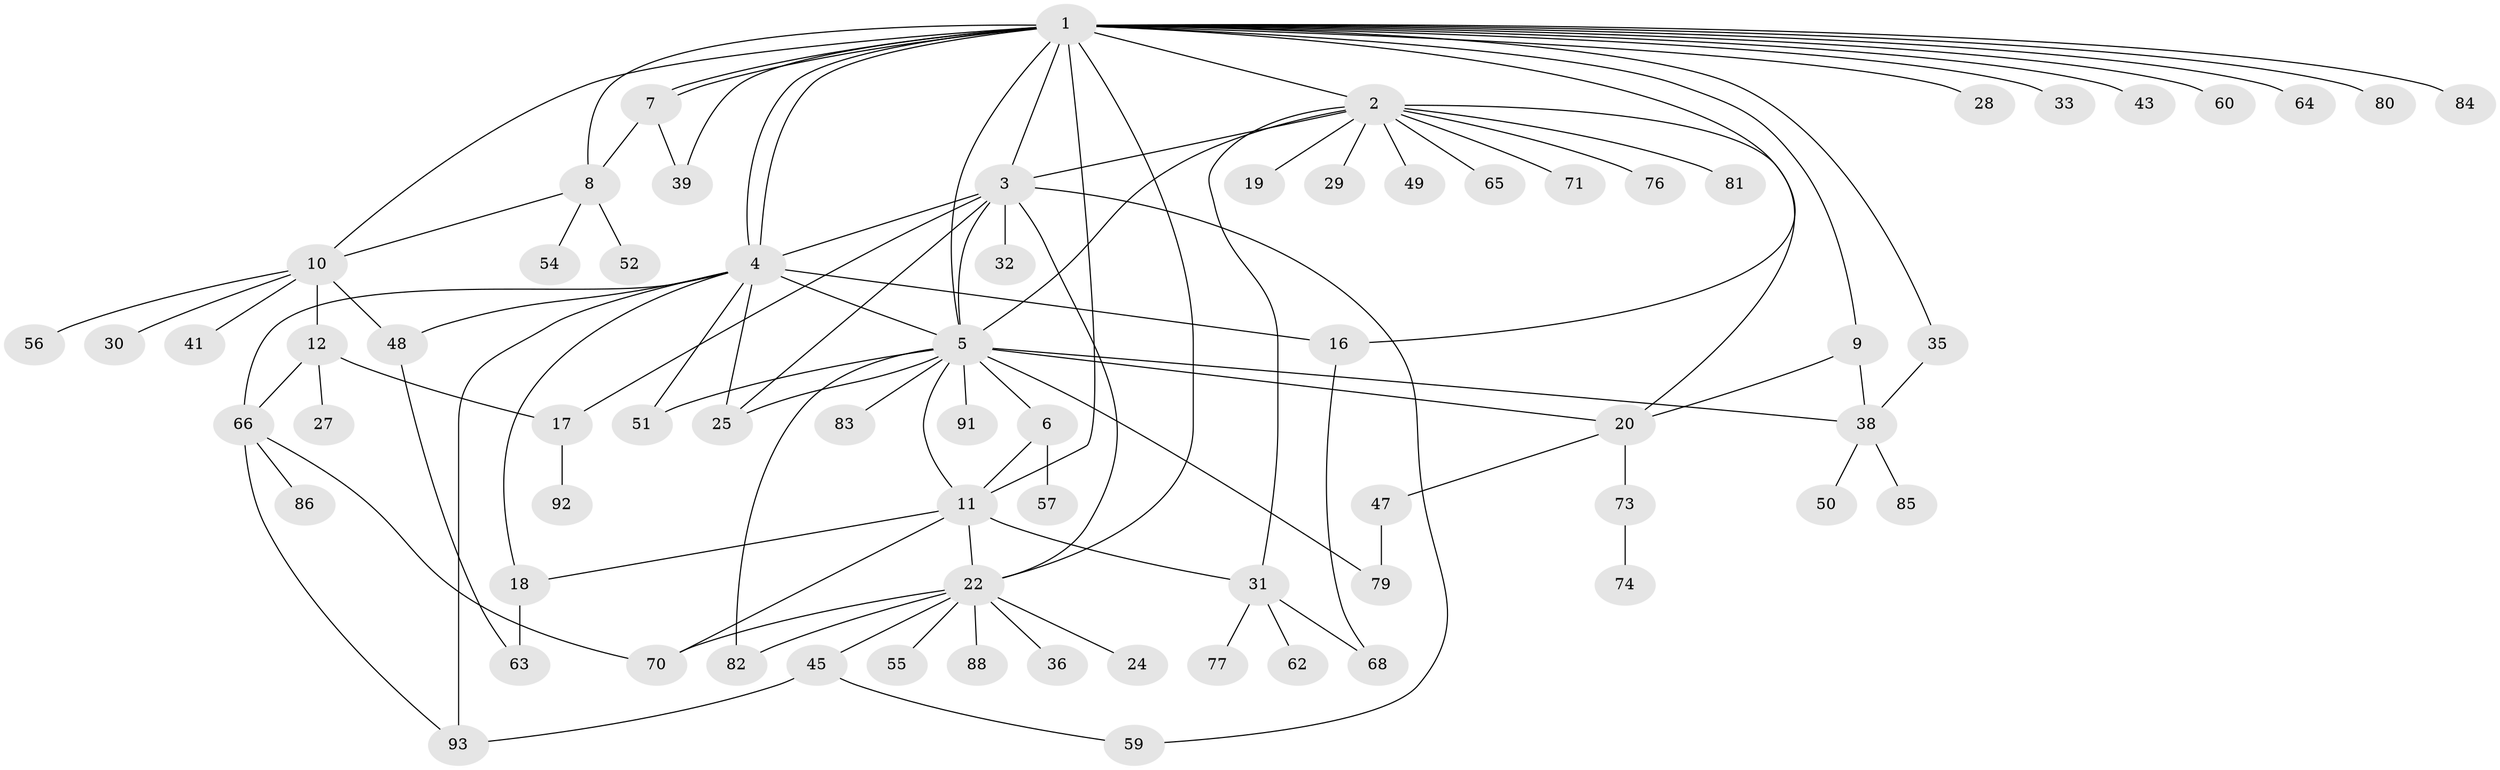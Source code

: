 // original degree distribution, {24: 0.010752688172043012, 9: 0.010752688172043012, 11: 0.021505376344086023, 6: 0.03225806451612903, 4: 0.07526881720430108, 5: 0.043010752688172046, 7: 0.021505376344086023, 2: 0.21505376344086022, 3: 0.10752688172043011, 1: 0.44086021505376344, 8: 0.010752688172043012, 12: 0.010752688172043012}
// Generated by graph-tools (version 1.1) at 2025/11/02/27/25 16:11:10]
// undirected, 70 vertices, 105 edges
graph export_dot {
graph [start="1"]
  node [color=gray90,style=filled];
  1 [super="+15"];
  2 [super="+21"];
  3 [super="+69"];
  4 [super="+14"];
  5 [super="+26"];
  6 [super="+89"];
  7 [super="+13"];
  8 [super="+23"];
  9 [super="+37"];
  10 [super="+44"];
  11 [super="+46"];
  12;
  16 [super="+78"];
  17 [super="+72"];
  18;
  19;
  20 [super="+42"];
  22 [super="+34"];
  24;
  25;
  27 [super="+40"];
  28;
  29;
  30;
  31 [super="+53"];
  32;
  33;
  35 [super="+61"];
  36;
  38;
  39;
  41;
  43;
  45 [super="+58"];
  47;
  48;
  49;
  50;
  51;
  52;
  54;
  55;
  56 [super="+75"];
  57;
  59;
  60;
  62;
  63;
  64;
  65;
  66 [super="+67"];
  68;
  70 [super="+90"];
  71;
  73;
  74;
  76;
  77;
  79;
  80;
  81;
  82 [super="+87"];
  83;
  84;
  85;
  86;
  88;
  91;
  92;
  93;
  1 -- 2;
  1 -- 3 [weight=2];
  1 -- 4;
  1 -- 4;
  1 -- 7 [weight=2];
  1 -- 7;
  1 -- 8;
  1 -- 9;
  1 -- 10;
  1 -- 11;
  1 -- 28;
  1 -- 33;
  1 -- 35;
  1 -- 39;
  1 -- 43;
  1 -- 60;
  1 -- 64;
  1 -- 80;
  1 -- 84;
  1 -- 16;
  1 -- 22;
  1 -- 5 [weight=2];
  2 -- 3;
  2 -- 5;
  2 -- 19;
  2 -- 20;
  2 -- 31;
  2 -- 71;
  2 -- 76;
  2 -- 65;
  2 -- 49;
  2 -- 81;
  2 -- 29;
  3 -- 4;
  3 -- 17;
  3 -- 22;
  3 -- 25;
  3 -- 32;
  3 -- 59;
  3 -- 5;
  4 -- 18;
  4 -- 25;
  4 -- 48;
  4 -- 51;
  4 -- 93;
  4 -- 16;
  4 -- 66;
  4 -- 5;
  5 -- 6;
  5 -- 38;
  5 -- 51;
  5 -- 83;
  5 -- 11;
  5 -- 79;
  5 -- 82;
  5 -- 20;
  5 -- 25;
  5 -- 91;
  6 -- 11;
  6 -- 57;
  7 -- 8;
  7 -- 39;
  8 -- 52;
  8 -- 54;
  8 -- 10;
  9 -- 38;
  9 -- 20;
  10 -- 12;
  10 -- 30;
  10 -- 41;
  10 -- 48;
  10 -- 56;
  11 -- 22;
  11 -- 70;
  11 -- 31;
  11 -- 18;
  12 -- 27;
  12 -- 66;
  12 -- 17;
  16 -- 68;
  17 -- 92;
  18 -- 63;
  20 -- 47;
  20 -- 73;
  22 -- 24;
  22 -- 55;
  22 -- 82;
  22 -- 88;
  22 -- 36;
  22 -- 45;
  22 -- 70;
  31 -- 68;
  31 -- 77;
  31 -- 62;
  35 -- 38 [weight=2];
  38 -- 50;
  38 -- 85;
  45 -- 59;
  45 -- 93;
  47 -- 79;
  48 -- 63;
  66 -- 93;
  66 -- 86;
  66 -- 70;
  73 -- 74;
}
